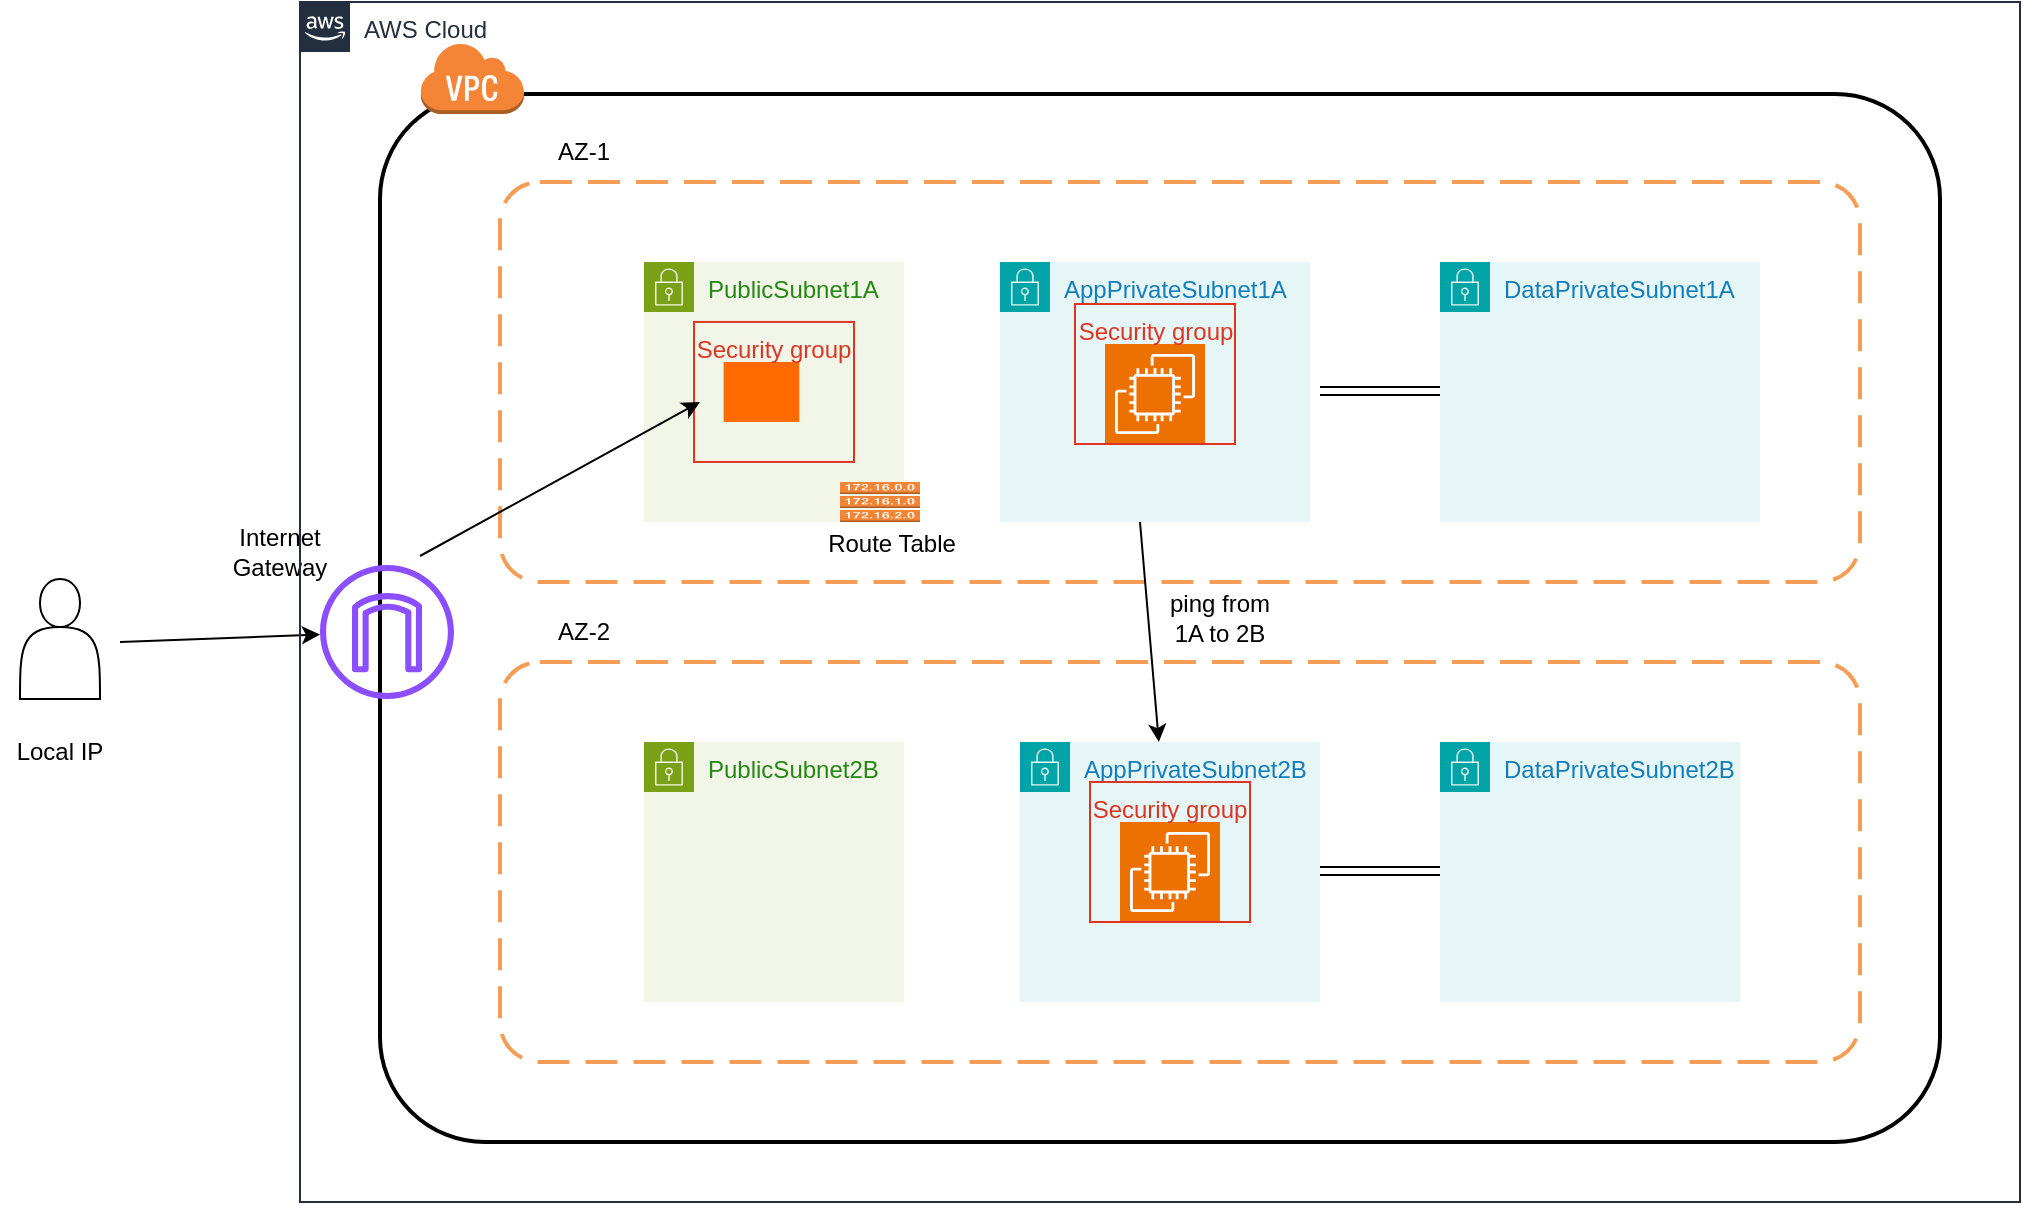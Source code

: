 <mxfile version="27.1.6">
  <diagram name="Page-1" id="qUtHld1DDseX-BlpqWd2">
    <mxGraphModel dx="1386" dy="825" grid="1" gridSize="10" guides="1" tooltips="1" connect="1" arrows="1" fold="1" page="1" pageScale="1" pageWidth="827" pageHeight="1169" math="0" shadow="0">
      <root>
        <mxCell id="0" />
        <mxCell id="1" parent="0" />
        <mxCell id="3cDIzE8Vni4yqQU2_hdb-1" value="" style="rounded=1;arcSize=10;dashed=0;fillColor=none;gradientColor=none;strokeWidth=2;" vertex="1" parent="1">
          <mxGeometry x="260" y="156" width="780" height="524" as="geometry" />
        </mxCell>
        <mxCell id="3cDIzE8Vni4yqQU2_hdb-2" value="" style="dashed=0;html=1;shape=mxgraph.aws3.virtual_private_cloud;fillColor=#F58536;gradientColor=none;dashed=0;" vertex="1" parent="1">
          <mxGeometry x="280" y="130" width="52" height="36" as="geometry" />
        </mxCell>
        <mxCell id="3cDIzE8Vni4yqQU2_hdb-3" value="" style="rounded=1;arcSize=10;dashed=1;strokeColor=#F59D56;fillColor=none;gradientColor=none;dashPattern=8 4;strokeWidth=2;" vertex="1" parent="1">
          <mxGeometry x="320" y="200" width="680" height="200" as="geometry" />
        </mxCell>
        <mxCell id="3cDIzE8Vni4yqQU2_hdb-4" value="" style="rounded=1;arcSize=10;dashed=1;strokeColor=#F59D56;fillColor=none;gradientColor=none;dashPattern=8 4;strokeWidth=2;" vertex="1" parent="1">
          <mxGeometry x="320" y="440" width="680" height="200" as="geometry" />
        </mxCell>
        <mxCell id="3cDIzE8Vni4yqQU2_hdb-5" value="AZ-1" style="text;html=1;align=center;verticalAlign=middle;whiteSpace=wrap;rounded=0;" vertex="1" parent="1">
          <mxGeometry x="332" y="170" width="60" height="30" as="geometry" />
        </mxCell>
        <mxCell id="3cDIzE8Vni4yqQU2_hdb-6" value="AZ-2" style="text;html=1;align=center;verticalAlign=middle;whiteSpace=wrap;rounded=0;" vertex="1" parent="1">
          <mxGeometry x="332" y="410" width="60" height="30" as="geometry" />
        </mxCell>
        <mxCell id="3cDIzE8Vni4yqQU2_hdb-7" value="PublicSubnet1A" style="points=[[0,0],[0.25,0],[0.5,0],[0.75,0],[1,0],[1,0.25],[1,0.5],[1,0.75],[1,1],[0.75,1],[0.5,1],[0.25,1],[0,1],[0,0.75],[0,0.5],[0,0.25]];outlineConnect=0;gradientColor=none;html=1;whiteSpace=wrap;fontSize=12;fontStyle=0;container=1;pointerEvents=0;collapsible=0;recursiveResize=0;shape=mxgraph.aws4.group;grIcon=mxgraph.aws4.group_security_group;grStroke=0;strokeColor=#7AA116;fillColor=#F2F6E8;verticalAlign=top;align=left;spacingLeft=30;fontColor=#248814;dashed=0;" vertex="1" parent="1">
          <mxGeometry x="392" y="240" width="130" height="130" as="geometry" />
        </mxCell>
        <mxCell id="3cDIzE8Vni4yqQU2_hdb-36" value="" style="points=[];aspect=fixed;html=1;align=center;shadow=0;dashed=0;fillColor=#FF6A00;strokeColor=none;shape=mxgraph.alibaba_cloud.bastionhost;" vertex="1" parent="3cDIzE8Vni4yqQU2_hdb-7">
          <mxGeometry x="39.8" y="50" width="37.83" height="29.95" as="geometry" />
        </mxCell>
        <mxCell id="3cDIzE8Vni4yqQU2_hdb-37" value="Security group" style="fillColor=none;strokeColor=#DD3522;verticalAlign=top;fontStyle=0;fontColor=#DD3522;whiteSpace=wrap;html=1;" vertex="1" parent="3cDIzE8Vni4yqQU2_hdb-7">
          <mxGeometry x="25" y="29.97" width="80" height="70" as="geometry" />
        </mxCell>
        <mxCell id="3cDIzE8Vni4yqQU2_hdb-8" value="PublicSubnet2B" style="points=[[0,0],[0.25,0],[0.5,0],[0.75,0],[1,0],[1,0.25],[1,0.5],[1,0.75],[1,1],[0.75,1],[0.5,1],[0.25,1],[0,1],[0,0.75],[0,0.5],[0,0.25]];outlineConnect=0;gradientColor=none;html=1;whiteSpace=wrap;fontSize=12;fontStyle=0;container=1;pointerEvents=0;collapsible=0;recursiveResize=0;shape=mxgraph.aws4.group;grIcon=mxgraph.aws4.group_security_group;grStroke=0;strokeColor=#7AA116;fillColor=#F2F6E8;verticalAlign=top;align=left;spacingLeft=30;fontColor=#248814;dashed=0;" vertex="1" parent="1">
          <mxGeometry x="392" y="480" width="130" height="130" as="geometry" />
        </mxCell>
        <mxCell id="3cDIzE8Vni4yqQU2_hdb-9" value="AppPrivateSubnet1A" style="points=[[0,0],[0.25,0],[0.5,0],[0.75,0],[1,0],[1,0.25],[1,0.5],[1,0.75],[1,1],[0.75,1],[0.5,1],[0.25,1],[0,1],[0,0.75],[0,0.5],[0,0.25]];outlineConnect=0;gradientColor=none;html=1;whiteSpace=wrap;fontSize=12;fontStyle=0;container=1;pointerEvents=0;collapsible=0;recursiveResize=0;shape=mxgraph.aws4.group;grIcon=mxgraph.aws4.group_security_group;grStroke=0;strokeColor=#00A4A6;fillColor=#E6F6F7;verticalAlign=top;align=left;spacingLeft=30;fontColor=#147EBA;dashed=0;" vertex="1" parent="1">
          <mxGeometry x="570" y="240" width="155" height="130" as="geometry" />
        </mxCell>
        <mxCell id="3cDIzE8Vni4yqQU2_hdb-28" value="" style="sketch=0;points=[[0,0,0],[0.25,0,0],[0.5,0,0],[0.75,0,0],[1,0,0],[0,1,0],[0.25,1,0],[0.5,1,0],[0.75,1,0],[1,1,0],[0,0.25,0],[0,0.5,0],[0,0.75,0],[1,0.25,0],[1,0.5,0],[1,0.75,0]];outlineConnect=0;fontColor=#232F3E;fillColor=#ED7100;strokeColor=#ffffff;dashed=0;verticalLabelPosition=bottom;verticalAlign=top;align=center;html=1;fontSize=12;fontStyle=0;aspect=fixed;shape=mxgraph.aws4.resourceIcon;resIcon=mxgraph.aws4.ec2;" vertex="1" parent="3cDIzE8Vni4yqQU2_hdb-9">
          <mxGeometry x="52.5" y="41" width="50" height="50" as="geometry" />
        </mxCell>
        <mxCell id="3cDIzE8Vni4yqQU2_hdb-38" value="Security group" style="fillColor=none;strokeColor=#DD3522;verticalAlign=top;fontStyle=0;fontColor=#DD3522;whiteSpace=wrap;html=1;" vertex="1" parent="3cDIzE8Vni4yqQU2_hdb-9">
          <mxGeometry x="37.5" y="21" width="80" height="70" as="geometry" />
        </mxCell>
        <mxCell id="3cDIzE8Vni4yqQU2_hdb-40" value="" style="endArrow=classic;html=1;rounded=0;" edge="1" parent="3cDIzE8Vni4yqQU2_hdb-9" target="3cDIzE8Vni4yqQU2_hdb-10">
          <mxGeometry width="50" height="50" relative="1" as="geometry">
            <mxPoint x="70" y="130" as="sourcePoint" />
            <mxPoint x="210" y="53" as="targetPoint" />
          </mxGeometry>
        </mxCell>
        <mxCell id="3cDIzE8Vni4yqQU2_hdb-10" value="AppPrivateSubnet2B" style="points=[[0,0],[0.25,0],[0.5,0],[0.75,0],[1,0],[1,0.25],[1,0.5],[1,0.75],[1,1],[0.75,1],[0.5,1],[0.25,1],[0,1],[0,0.75],[0,0.5],[0,0.25]];outlineConnect=0;gradientColor=none;html=1;whiteSpace=wrap;fontSize=12;fontStyle=0;container=1;pointerEvents=0;collapsible=0;recursiveResize=0;shape=mxgraph.aws4.group;grIcon=mxgraph.aws4.group_security_group;grStroke=0;strokeColor=#00A4A6;fillColor=#E6F6F7;verticalAlign=top;align=left;spacingLeft=30;fontColor=#147EBA;dashed=0;" vertex="1" parent="1">
          <mxGeometry x="580" y="480" width="150" height="130" as="geometry" />
        </mxCell>
        <mxCell id="3cDIzE8Vni4yqQU2_hdb-29" value="" style="sketch=0;points=[[0,0,0],[0.25,0,0],[0.5,0,0],[0.75,0,0],[1,0,0],[0,1,0],[0.25,1,0],[0.5,1,0],[0.75,1,0],[1,1,0],[0,0.25,0],[0,0.5,0],[0,0.75,0],[1,0.25,0],[1,0.5,0],[1,0.75,0]];outlineConnect=0;fontColor=#232F3E;fillColor=#ED7100;strokeColor=#ffffff;dashed=0;verticalLabelPosition=bottom;verticalAlign=top;align=center;html=1;fontSize=12;fontStyle=0;aspect=fixed;shape=mxgraph.aws4.resourceIcon;resIcon=mxgraph.aws4.ec2;" vertex="1" parent="3cDIzE8Vni4yqQU2_hdb-10">
          <mxGeometry x="50" y="40" width="50" height="50" as="geometry" />
        </mxCell>
        <mxCell id="3cDIzE8Vni4yqQU2_hdb-39" value="Security group" style="fillColor=none;strokeColor=#DD3522;verticalAlign=top;fontStyle=0;fontColor=#DD3522;whiteSpace=wrap;html=1;" vertex="1" parent="3cDIzE8Vni4yqQU2_hdb-10">
          <mxGeometry x="35" y="20" width="80" height="70" as="geometry" />
        </mxCell>
        <mxCell id="3cDIzE8Vni4yqQU2_hdb-11" value="DataPrivateSubnet2B" style="points=[[0,0],[0.25,0],[0.5,0],[0.75,0],[1,0],[1,0.25],[1,0.5],[1,0.75],[1,1],[0.75,1],[0.5,1],[0.25,1],[0,1],[0,0.75],[0,0.5],[0,0.25]];outlineConnect=0;gradientColor=none;html=1;whiteSpace=wrap;fontSize=12;fontStyle=0;container=1;pointerEvents=0;collapsible=0;recursiveResize=0;shape=mxgraph.aws4.group;grIcon=mxgraph.aws4.group_security_group;grStroke=0;strokeColor=#00A4A6;fillColor=#E6F6F7;verticalAlign=top;align=left;spacingLeft=30;fontColor=#147EBA;dashed=0;" vertex="1" parent="1">
          <mxGeometry x="790" y="480" width="150" height="130" as="geometry" />
        </mxCell>
        <mxCell id="3cDIzE8Vni4yqQU2_hdb-12" value="DataPrivateSubnet1A" style="points=[[0,0],[0.25,0],[0.5,0],[0.75,0],[1,0],[1,0.25],[1,0.5],[1,0.75],[1,1],[0.75,1],[0.5,1],[0.25,1],[0,1],[0,0.75],[0,0.5],[0,0.25]];outlineConnect=0;gradientColor=none;html=1;whiteSpace=wrap;fontSize=12;fontStyle=0;container=1;pointerEvents=0;collapsible=0;recursiveResize=0;shape=mxgraph.aws4.group;grIcon=mxgraph.aws4.group_security_group;grStroke=0;strokeColor=#00A4A6;fillColor=#E6F6F7;verticalAlign=top;align=left;spacingLeft=30;fontColor=#147EBA;dashed=0;" vertex="1" parent="1">
          <mxGeometry x="790" y="240" width="160" height="130" as="geometry" />
        </mxCell>
        <mxCell id="3cDIzE8Vni4yqQU2_hdb-16" value="" style="shape=link;html=1;rounded=0;" edge="1" parent="1">
          <mxGeometry width="100" relative="1" as="geometry">
            <mxPoint x="730" y="304.5" as="sourcePoint" />
            <mxPoint x="790" y="304.5" as="targetPoint" />
          </mxGeometry>
        </mxCell>
        <mxCell id="3cDIzE8Vni4yqQU2_hdb-17" value="" style="shape=link;html=1;rounded=0;" edge="1" parent="1">
          <mxGeometry width="100" relative="1" as="geometry">
            <mxPoint x="730" y="544.5" as="sourcePoint" />
            <mxPoint x="790" y="544.5" as="targetPoint" />
          </mxGeometry>
        </mxCell>
        <mxCell id="3cDIzE8Vni4yqQU2_hdb-18" value="" style="sketch=0;outlineConnect=0;fontColor=#232F3E;gradientColor=none;fillColor=#8C4FFF;strokeColor=none;dashed=0;verticalLabelPosition=bottom;verticalAlign=top;align=center;html=1;fontSize=12;fontStyle=0;aspect=fixed;pointerEvents=1;shape=mxgraph.aws4.internet_gateway;" vertex="1" parent="1">
          <mxGeometry x="230" y="391.5" width="67" height="67" as="geometry" />
        </mxCell>
        <mxCell id="3cDIzE8Vni4yqQU2_hdb-19" value="Internet Gateway" style="text;html=1;align=center;verticalAlign=middle;whiteSpace=wrap;rounded=0;" vertex="1" parent="1">
          <mxGeometry x="180" y="370" width="60" height="30" as="geometry" />
        </mxCell>
        <mxCell id="3cDIzE8Vni4yqQU2_hdb-20" value="" style="shape=actor;whiteSpace=wrap;html=1;" vertex="1" parent="1">
          <mxGeometry x="80" y="398.5" width="40" height="60" as="geometry" />
        </mxCell>
        <mxCell id="3cDIzE8Vni4yqQU2_hdb-21" value="Local IP" style="text;html=1;align=center;verticalAlign=middle;whiteSpace=wrap;rounded=0;" vertex="1" parent="1">
          <mxGeometry x="70" y="470" width="60" height="30" as="geometry" />
        </mxCell>
        <mxCell id="3cDIzE8Vni4yqQU2_hdb-26" value="" style="endArrow=classic;html=1;rounded=0;" edge="1" parent="1" target="3cDIzE8Vni4yqQU2_hdb-18">
          <mxGeometry width="50" height="50" relative="1" as="geometry">
            <mxPoint x="130" y="430" as="sourcePoint" />
            <mxPoint x="190" y="403.5" as="targetPoint" />
          </mxGeometry>
        </mxCell>
        <mxCell id="3cDIzE8Vni4yqQU2_hdb-27" value="" style="endArrow=classic;html=1;rounded=0;entryX=0.147;entryY=0.55;entryDx=0;entryDy=0;entryPerimeter=0;" edge="1" parent="1" target="3cDIzE8Vni4yqQU2_hdb-3">
          <mxGeometry width="50" height="50" relative="1" as="geometry">
            <mxPoint x="280" y="387" as="sourcePoint" />
            <mxPoint x="380" y="383" as="targetPoint" />
          </mxGeometry>
        </mxCell>
        <mxCell id="3cDIzE8Vni4yqQU2_hdb-30" value="" style="outlineConnect=0;dashed=0;verticalLabelPosition=bottom;verticalAlign=top;align=center;html=1;shape=mxgraph.aws3.route_table;fillColor=#F58536;gradientColor=none;" vertex="1" parent="1">
          <mxGeometry x="490" y="350" width="40" height="20" as="geometry" />
        </mxCell>
        <mxCell id="3cDIzE8Vni4yqQU2_hdb-31" value="Route Table" style="text;html=1;align=center;verticalAlign=middle;whiteSpace=wrap;rounded=0;" vertex="1" parent="1">
          <mxGeometry x="481" y="370" width="70" height="21.5" as="geometry" />
        </mxCell>
        <mxCell id="3cDIzE8Vni4yqQU2_hdb-41" value="ping from 1A to 2B" style="text;html=1;align=center;verticalAlign=middle;whiteSpace=wrap;rounded=0;" vertex="1" parent="1">
          <mxGeometry x="650" y="403" width="60" height="30" as="geometry" />
        </mxCell>
        <mxCell id="3cDIzE8Vni4yqQU2_hdb-42" value="AWS Cloud" style="points=[[0,0],[0.25,0],[0.5,0],[0.75,0],[1,0],[1,0.25],[1,0.5],[1,0.75],[1,1],[0.75,1],[0.5,1],[0.25,1],[0,1],[0,0.75],[0,0.5],[0,0.25]];outlineConnect=0;gradientColor=none;html=1;whiteSpace=wrap;fontSize=12;fontStyle=0;container=1;pointerEvents=0;collapsible=0;recursiveResize=0;shape=mxgraph.aws4.group;grIcon=mxgraph.aws4.group_aws_cloud_alt;strokeColor=#232F3E;fillColor=none;verticalAlign=top;align=left;spacingLeft=30;fontColor=#232F3E;dashed=0;" vertex="1" parent="1">
          <mxGeometry x="220" y="110" width="860" height="600" as="geometry" />
        </mxCell>
      </root>
    </mxGraphModel>
  </diagram>
</mxfile>
